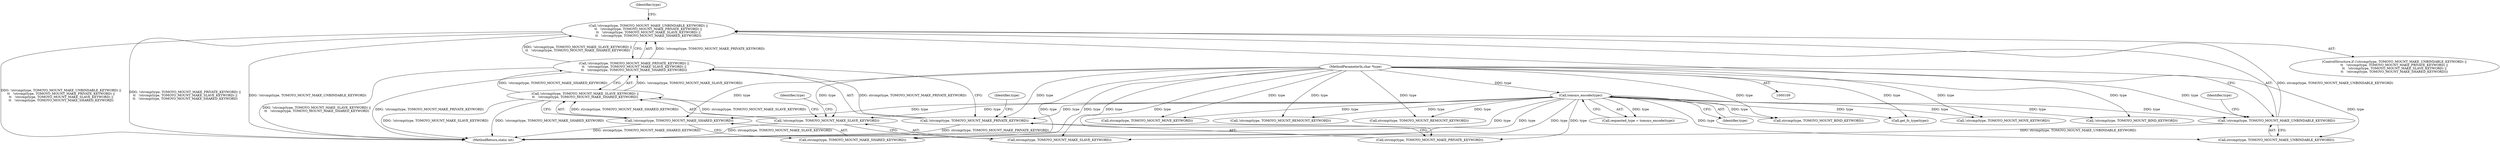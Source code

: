 digraph "0_linux_4e78c724d47e2342aa8fde61f6b8536f662f795f@API" {
"1000190" [label="(Call,!strcmp(type, TOMOYO_MOUNT_MAKE_UNBINDABLE_KEYWORD) ||\n\t\t   !strcmp(type, TOMOYO_MOUNT_MAKE_PRIVATE_KEYWORD) ||\n\t\t   !strcmp(type, TOMOYO_MOUNT_MAKE_SLAVE_KEYWORD) ||\n\t\t   !strcmp(type, TOMOYO_MOUNT_MAKE_SHARED_KEYWORD))"];
"1000191" [label="(Call,!strcmp(type, TOMOYO_MOUNT_MAKE_UNBINDABLE_KEYWORD))"];
"1000113" [label="(MethodParameterIn,char *type)"];
"1000147" [label="(Call,tomoyo_encode(type))"];
"1000195" [label="(Call,!strcmp(type, TOMOYO_MOUNT_MAKE_PRIVATE_KEYWORD) ||\n\t\t   !strcmp(type, TOMOYO_MOUNT_MAKE_SLAVE_KEYWORD) ||\n\t\t   !strcmp(type, TOMOYO_MOUNT_MAKE_SHARED_KEYWORD))"];
"1000196" [label="(Call,!strcmp(type, TOMOYO_MOUNT_MAKE_PRIVATE_KEYWORD))"];
"1000200" [label="(Call,!strcmp(type, TOMOYO_MOUNT_MAKE_SLAVE_KEYWORD) ||\n\t\t   !strcmp(type, TOMOYO_MOUNT_MAKE_SHARED_KEYWORD))"];
"1000201" [label="(Call,!strcmp(type, TOMOYO_MOUNT_MAKE_SLAVE_KEYWORD))"];
"1000205" [label="(Call,!strcmp(type, TOMOYO_MOUNT_MAKE_SHARED_KEYWORD))"];
"1000217" [label="(Call,!strcmp(type, TOMOYO_MOUNT_MOVE_KEYWORD))"];
"1000198" [label="(Identifier,type)"];
"1000197" [label="(Call,strcmp(type, TOMOYO_MOUNT_MAKE_PRIVATE_KEYWORD))"];
"1000191" [label="(Call,!strcmp(type, TOMOYO_MOUNT_MAKE_UNBINDABLE_KEYWORD))"];
"1000215" [label="(Identifier,type)"];
"1000392" [label="(MethodReturn,static int)"];
"1000201" [label="(Call,!strcmp(type, TOMOYO_MOUNT_MAKE_SLAVE_KEYWORD))"];
"1000213" [label="(Call,!strcmp(type, TOMOYO_MOUNT_BIND_KEYWORD))"];
"1000189" [label="(ControlStructure,if (!strcmp(type, TOMOYO_MOUNT_MAKE_UNBINDABLE_KEYWORD) ||\n\t\t   !strcmp(type, TOMOYO_MOUNT_MAKE_PRIVATE_KEYWORD) ||\n\t\t   !strcmp(type, TOMOYO_MOUNT_MAKE_SLAVE_KEYWORD) ||\n\t\t   !strcmp(type, TOMOYO_MOUNT_MAKE_SHARED_KEYWORD)))"];
"1000214" [label="(Call,strcmp(type, TOMOYO_MOUNT_BIND_KEYWORD))"];
"1000148" [label="(Identifier,type)"];
"1000203" [label="(Identifier,type)"];
"1000192" [label="(Call,strcmp(type, TOMOYO_MOUNT_MAKE_UNBINDABLE_KEYWORD))"];
"1000200" [label="(Call,!strcmp(type, TOMOYO_MOUNT_MAKE_SLAVE_KEYWORD) ||\n\t\t   !strcmp(type, TOMOYO_MOUNT_MAKE_SHARED_KEYWORD))"];
"1000205" [label="(Call,!strcmp(type, TOMOYO_MOUNT_MAKE_SHARED_KEYWORD))"];
"1000196" [label="(Call,!strcmp(type, TOMOYO_MOUNT_MAKE_PRIVATE_KEYWORD))"];
"1000206" [label="(Call,strcmp(type, TOMOYO_MOUNT_MAKE_SHARED_KEYWORD))"];
"1000230" [label="(Call,get_fs_type(type))"];
"1000184" [label="(Call,strcmp(type, TOMOYO_MOUNT_REMOUNT_KEYWORD))"];
"1000190" [label="(Call,!strcmp(type, TOMOYO_MOUNT_MAKE_UNBINDABLE_KEYWORD) ||\n\t\t   !strcmp(type, TOMOYO_MOUNT_MAKE_PRIVATE_KEYWORD) ||\n\t\t   !strcmp(type, TOMOYO_MOUNT_MAKE_SLAVE_KEYWORD) ||\n\t\t   !strcmp(type, TOMOYO_MOUNT_MAKE_SHARED_KEYWORD))"];
"1000195" [label="(Call,!strcmp(type, TOMOYO_MOUNT_MAKE_PRIVATE_KEYWORD) ||\n\t\t   !strcmp(type, TOMOYO_MOUNT_MAKE_SLAVE_KEYWORD) ||\n\t\t   !strcmp(type, TOMOYO_MOUNT_MAKE_SHARED_KEYWORD))"];
"1000113" [label="(MethodParameterIn,char *type)"];
"1000147" [label="(Call,tomoyo_encode(type))"];
"1000218" [label="(Call,strcmp(type, TOMOYO_MOUNT_MOVE_KEYWORD))"];
"1000145" [label="(Call,requested_type = tomoyo_encode(type))"];
"1000183" [label="(Call,!strcmp(type, TOMOYO_MOUNT_REMOUNT_KEYWORD))"];
"1000207" [label="(Identifier,type)"];
"1000202" [label="(Call,strcmp(type, TOMOYO_MOUNT_MAKE_SLAVE_KEYWORD))"];
"1000190" -> "1000189"  [label="AST: "];
"1000190" -> "1000191"  [label="CFG: "];
"1000190" -> "1000195"  [label="CFG: "];
"1000191" -> "1000190"  [label="AST: "];
"1000195" -> "1000190"  [label="AST: "];
"1000215" -> "1000190"  [label="CFG: "];
"1000190" -> "1000392"  [label="DDG: !strcmp(type, TOMOYO_MOUNT_MAKE_UNBINDABLE_KEYWORD) ||\n\t\t   !strcmp(type, TOMOYO_MOUNT_MAKE_PRIVATE_KEYWORD) ||\n\t\t   !strcmp(type, TOMOYO_MOUNT_MAKE_SLAVE_KEYWORD) ||\n\t\t   !strcmp(type, TOMOYO_MOUNT_MAKE_SHARED_KEYWORD)"];
"1000190" -> "1000392"  [label="DDG: !strcmp(type, TOMOYO_MOUNT_MAKE_PRIVATE_KEYWORD) ||\n\t\t   !strcmp(type, TOMOYO_MOUNT_MAKE_SLAVE_KEYWORD) ||\n\t\t   !strcmp(type, TOMOYO_MOUNT_MAKE_SHARED_KEYWORD)"];
"1000190" -> "1000392"  [label="DDG: !strcmp(type, TOMOYO_MOUNT_MAKE_UNBINDABLE_KEYWORD)"];
"1000191" -> "1000190"  [label="DDG: strcmp(type, TOMOYO_MOUNT_MAKE_UNBINDABLE_KEYWORD)"];
"1000195" -> "1000190"  [label="DDG: !strcmp(type, TOMOYO_MOUNT_MAKE_PRIVATE_KEYWORD)"];
"1000195" -> "1000190"  [label="DDG: !strcmp(type, TOMOYO_MOUNT_MAKE_SLAVE_KEYWORD) ||\n\t\t   !strcmp(type, TOMOYO_MOUNT_MAKE_SHARED_KEYWORD)"];
"1000191" -> "1000192"  [label="CFG: "];
"1000192" -> "1000191"  [label="AST: "];
"1000198" -> "1000191"  [label="CFG: "];
"1000191" -> "1000392"  [label="DDG: strcmp(type, TOMOYO_MOUNT_MAKE_UNBINDABLE_KEYWORD)"];
"1000113" -> "1000191"  [label="DDG: type"];
"1000147" -> "1000191"  [label="DDG: type"];
"1000113" -> "1000109"  [label="AST: "];
"1000113" -> "1000392"  [label="DDG: type"];
"1000113" -> "1000147"  [label="DDG: type"];
"1000113" -> "1000183"  [label="DDG: type"];
"1000113" -> "1000184"  [label="DDG: type"];
"1000113" -> "1000192"  [label="DDG: type"];
"1000113" -> "1000196"  [label="DDG: type"];
"1000113" -> "1000197"  [label="DDG: type"];
"1000113" -> "1000201"  [label="DDG: type"];
"1000113" -> "1000202"  [label="DDG: type"];
"1000113" -> "1000205"  [label="DDG: type"];
"1000113" -> "1000206"  [label="DDG: type"];
"1000113" -> "1000213"  [label="DDG: type"];
"1000113" -> "1000214"  [label="DDG: type"];
"1000113" -> "1000217"  [label="DDG: type"];
"1000113" -> "1000218"  [label="DDG: type"];
"1000113" -> "1000230"  [label="DDG: type"];
"1000147" -> "1000145"  [label="AST: "];
"1000147" -> "1000148"  [label="CFG: "];
"1000148" -> "1000147"  [label="AST: "];
"1000145" -> "1000147"  [label="CFG: "];
"1000147" -> "1000392"  [label="DDG: type"];
"1000147" -> "1000145"  [label="DDG: type"];
"1000147" -> "1000183"  [label="DDG: type"];
"1000147" -> "1000184"  [label="DDG: type"];
"1000147" -> "1000192"  [label="DDG: type"];
"1000147" -> "1000196"  [label="DDG: type"];
"1000147" -> "1000197"  [label="DDG: type"];
"1000147" -> "1000201"  [label="DDG: type"];
"1000147" -> "1000202"  [label="DDG: type"];
"1000147" -> "1000205"  [label="DDG: type"];
"1000147" -> "1000206"  [label="DDG: type"];
"1000147" -> "1000213"  [label="DDG: type"];
"1000147" -> "1000214"  [label="DDG: type"];
"1000147" -> "1000217"  [label="DDG: type"];
"1000147" -> "1000218"  [label="DDG: type"];
"1000147" -> "1000230"  [label="DDG: type"];
"1000195" -> "1000196"  [label="CFG: "];
"1000195" -> "1000200"  [label="CFG: "];
"1000196" -> "1000195"  [label="AST: "];
"1000200" -> "1000195"  [label="AST: "];
"1000195" -> "1000392"  [label="DDG: !strcmp(type, TOMOYO_MOUNT_MAKE_SLAVE_KEYWORD) ||\n\t\t   !strcmp(type, TOMOYO_MOUNT_MAKE_SHARED_KEYWORD)"];
"1000195" -> "1000392"  [label="DDG: !strcmp(type, TOMOYO_MOUNT_MAKE_PRIVATE_KEYWORD)"];
"1000196" -> "1000195"  [label="DDG: strcmp(type, TOMOYO_MOUNT_MAKE_PRIVATE_KEYWORD)"];
"1000200" -> "1000195"  [label="DDG: !strcmp(type, TOMOYO_MOUNT_MAKE_SLAVE_KEYWORD)"];
"1000200" -> "1000195"  [label="DDG: !strcmp(type, TOMOYO_MOUNT_MAKE_SHARED_KEYWORD)"];
"1000196" -> "1000197"  [label="CFG: "];
"1000197" -> "1000196"  [label="AST: "];
"1000203" -> "1000196"  [label="CFG: "];
"1000196" -> "1000392"  [label="DDG: strcmp(type, TOMOYO_MOUNT_MAKE_PRIVATE_KEYWORD)"];
"1000200" -> "1000201"  [label="CFG: "];
"1000200" -> "1000205"  [label="CFG: "];
"1000201" -> "1000200"  [label="AST: "];
"1000205" -> "1000200"  [label="AST: "];
"1000200" -> "1000392"  [label="DDG: !strcmp(type, TOMOYO_MOUNT_MAKE_SLAVE_KEYWORD)"];
"1000200" -> "1000392"  [label="DDG: !strcmp(type, TOMOYO_MOUNT_MAKE_SHARED_KEYWORD)"];
"1000201" -> "1000200"  [label="DDG: strcmp(type, TOMOYO_MOUNT_MAKE_SLAVE_KEYWORD)"];
"1000205" -> "1000200"  [label="DDG: strcmp(type, TOMOYO_MOUNT_MAKE_SHARED_KEYWORD)"];
"1000201" -> "1000202"  [label="CFG: "];
"1000202" -> "1000201"  [label="AST: "];
"1000207" -> "1000201"  [label="CFG: "];
"1000201" -> "1000392"  [label="DDG: strcmp(type, TOMOYO_MOUNT_MAKE_SLAVE_KEYWORD)"];
"1000205" -> "1000206"  [label="CFG: "];
"1000206" -> "1000205"  [label="AST: "];
"1000205" -> "1000392"  [label="DDG: strcmp(type, TOMOYO_MOUNT_MAKE_SHARED_KEYWORD)"];
}
